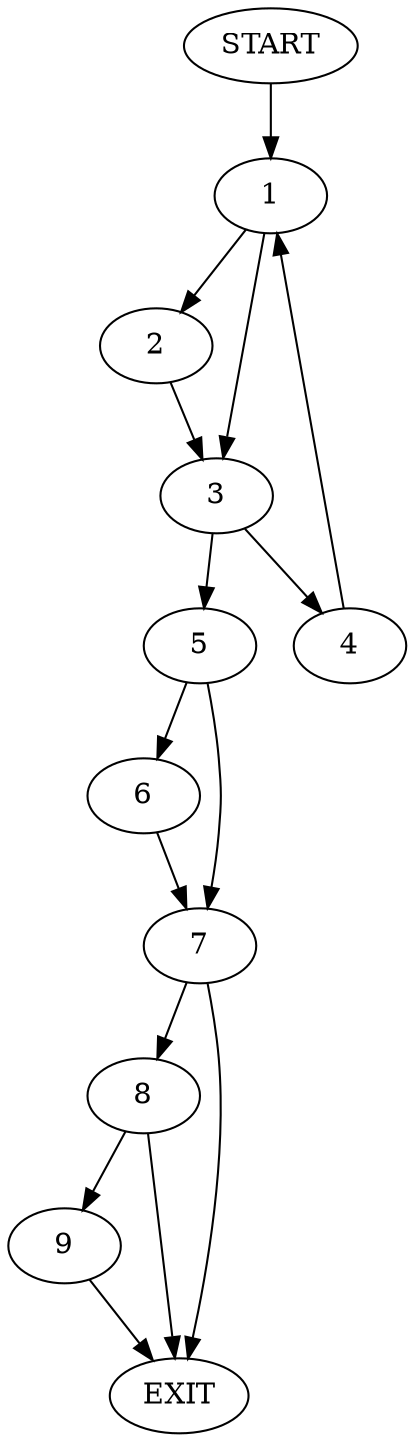 digraph { 
0 [label="START"];
1;
2;
3;
4;
5;
6;
7;
8;
9;
10[label="EXIT"];
0 -> 1;
1 -> 2;
1 -> 3;
2 -> 3;
3 -> 4;
3 -> 5;
4 -> 1;
5 -> 6;
5 -> 7;
6 -> 7;
7 -> 8;
7 -> 10;
8 -> 9;
8 -> 10;
9 -> 10;
}